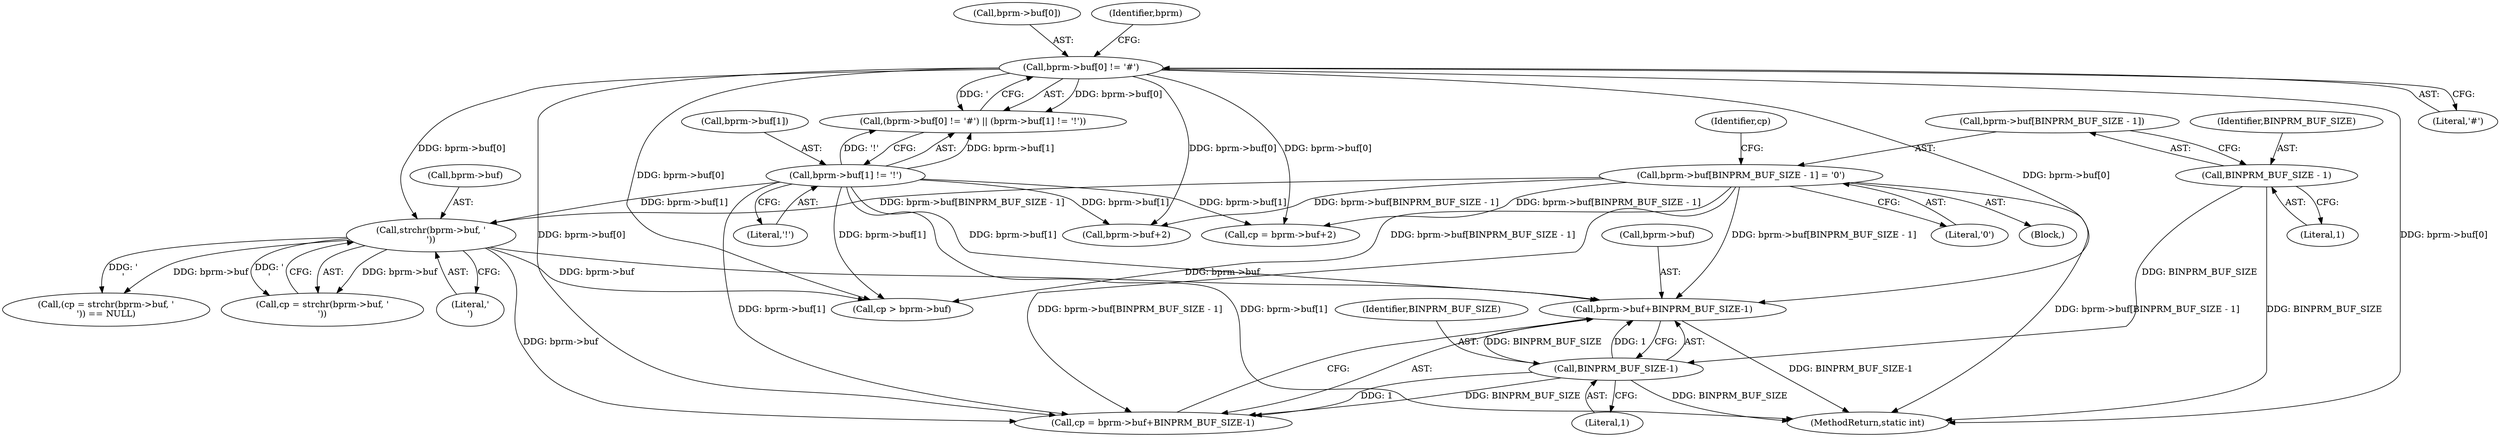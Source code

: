digraph "0_linux_b66c5984017533316fd1951770302649baf1aa33_0@pointer" {
"1000167" [label="(Call,bprm->buf+BINPRM_BUF_SIZE-1)"];
"1000116" [label="(Call,bprm->buf[0] != '#')"];
"1000159" [label="(Call,strchr(bprm->buf, '\n'))"];
"1000146" [label="(Call,bprm->buf[BINPRM_BUF_SIZE - 1] = '\0')"];
"1000123" [label="(Call,bprm->buf[1] != '!')"];
"1000171" [label="(Call,BINPRM_BUF_SIZE-1)"];
"1000151" [label="(Call,BINPRM_BUF_SIZE - 1)"];
"1000122" [label="(Literal,'#')"];
"1000124" [label="(Call,bprm->buf[1])"];
"1000117" [label="(Call,bprm->buf[0])"];
"1000167" [label="(Call,bprm->buf+BINPRM_BUF_SIZE-1)"];
"1000116" [label="(Call,bprm->buf[0] != '#')"];
"1000146" [label="(Call,bprm->buf[BINPRM_BUF_SIZE - 1] = '\0')"];
"1000204" [label="(Call,cp = bprm->buf+2)"];
"1000173" [label="(Literal,1)"];
"1000370" [label="(MethodReturn,static int)"];
"1000171" [label="(Call,BINPRM_BUF_SIZE-1)"];
"1000129" [label="(Literal,'!')"];
"1000165" [label="(Call,cp = bprm->buf+BINPRM_BUF_SIZE-1)"];
"1000115" [label="(Call,(bprm->buf[0] != '#') || (bprm->buf[1] != '!'))"];
"1000153" [label="(Literal,1)"];
"1000156" [label="(Call,(cp = strchr(bprm->buf, '\n')) == NULL)"];
"1000157" [label="(Call,cp = strchr(bprm->buf, '\n'))"];
"1000158" [label="(Identifier,cp)"];
"1000172" [label="(Identifier,BINPRM_BUF_SIZE)"];
"1000163" [label="(Literal,'\n')"];
"1000159" [label="(Call,strchr(bprm->buf, '\n'))"];
"1000151" [label="(Call,BINPRM_BUF_SIZE - 1)"];
"1000154" [label="(Literal,'\0')"];
"1000147" [label="(Call,bprm->buf[BINPRM_BUF_SIZE - 1])"];
"1000152" [label="(Identifier,BINPRM_BUF_SIZE)"];
"1000168" [label="(Call,bprm->buf)"];
"1000107" [label="(Block,)"];
"1000179" [label="(Call,cp > bprm->buf)"];
"1000206" [label="(Call,bprm->buf+2)"];
"1000160" [label="(Call,bprm->buf)"];
"1000123" [label="(Call,bprm->buf[1] != '!')"];
"1000126" [label="(Identifier,bprm)"];
"1000167" -> "1000165"  [label="AST: "];
"1000167" -> "1000171"  [label="CFG: "];
"1000168" -> "1000167"  [label="AST: "];
"1000171" -> "1000167"  [label="AST: "];
"1000165" -> "1000167"  [label="CFG: "];
"1000167" -> "1000370"  [label="DDG: BINPRM_BUF_SIZE-1"];
"1000116" -> "1000167"  [label="DDG: bprm->buf[0]"];
"1000159" -> "1000167"  [label="DDG: bprm->buf"];
"1000146" -> "1000167"  [label="DDG: bprm->buf[BINPRM_BUF_SIZE - 1]"];
"1000123" -> "1000167"  [label="DDG: bprm->buf[1]"];
"1000171" -> "1000167"  [label="DDG: BINPRM_BUF_SIZE"];
"1000171" -> "1000167"  [label="DDG: 1"];
"1000116" -> "1000115"  [label="AST: "];
"1000116" -> "1000122"  [label="CFG: "];
"1000117" -> "1000116"  [label="AST: "];
"1000122" -> "1000116"  [label="AST: "];
"1000126" -> "1000116"  [label="CFG: "];
"1000115" -> "1000116"  [label="CFG: "];
"1000116" -> "1000370"  [label="DDG: bprm->buf[0]"];
"1000116" -> "1000115"  [label="DDG: bprm->buf[0]"];
"1000116" -> "1000115"  [label="DDG: '"];
"1000116" -> "1000159"  [label="DDG: bprm->buf[0]"];
"1000116" -> "1000165"  [label="DDG: bprm->buf[0]"];
"1000116" -> "1000179"  [label="DDG: bprm->buf[0]"];
"1000116" -> "1000204"  [label="DDG: bprm->buf[0]"];
"1000116" -> "1000206"  [label="DDG: bprm->buf[0]"];
"1000159" -> "1000157"  [label="AST: "];
"1000159" -> "1000163"  [label="CFG: "];
"1000160" -> "1000159"  [label="AST: "];
"1000163" -> "1000159"  [label="AST: "];
"1000157" -> "1000159"  [label="CFG: "];
"1000159" -> "1000156"  [label="DDG: bprm->buf"];
"1000159" -> "1000156"  [label="DDG: '\n'"];
"1000159" -> "1000157"  [label="DDG: bprm->buf"];
"1000159" -> "1000157"  [label="DDG: '\n'"];
"1000146" -> "1000159"  [label="DDG: bprm->buf[BINPRM_BUF_SIZE - 1]"];
"1000123" -> "1000159"  [label="DDG: bprm->buf[1]"];
"1000159" -> "1000165"  [label="DDG: bprm->buf"];
"1000159" -> "1000179"  [label="DDG: bprm->buf"];
"1000146" -> "1000107"  [label="AST: "];
"1000146" -> "1000154"  [label="CFG: "];
"1000147" -> "1000146"  [label="AST: "];
"1000154" -> "1000146"  [label="AST: "];
"1000158" -> "1000146"  [label="CFG: "];
"1000146" -> "1000370"  [label="DDG: bprm->buf[BINPRM_BUF_SIZE - 1]"];
"1000146" -> "1000165"  [label="DDG: bprm->buf[BINPRM_BUF_SIZE - 1]"];
"1000146" -> "1000179"  [label="DDG: bprm->buf[BINPRM_BUF_SIZE - 1]"];
"1000146" -> "1000204"  [label="DDG: bprm->buf[BINPRM_BUF_SIZE - 1]"];
"1000146" -> "1000206"  [label="DDG: bprm->buf[BINPRM_BUF_SIZE - 1]"];
"1000123" -> "1000115"  [label="AST: "];
"1000123" -> "1000129"  [label="CFG: "];
"1000124" -> "1000123"  [label="AST: "];
"1000129" -> "1000123"  [label="AST: "];
"1000115" -> "1000123"  [label="CFG: "];
"1000123" -> "1000370"  [label="DDG: bprm->buf[1]"];
"1000123" -> "1000115"  [label="DDG: bprm->buf[1]"];
"1000123" -> "1000115"  [label="DDG: '!'"];
"1000123" -> "1000165"  [label="DDG: bprm->buf[1]"];
"1000123" -> "1000179"  [label="DDG: bprm->buf[1]"];
"1000123" -> "1000204"  [label="DDG: bprm->buf[1]"];
"1000123" -> "1000206"  [label="DDG: bprm->buf[1]"];
"1000171" -> "1000173"  [label="CFG: "];
"1000172" -> "1000171"  [label="AST: "];
"1000173" -> "1000171"  [label="AST: "];
"1000171" -> "1000370"  [label="DDG: BINPRM_BUF_SIZE"];
"1000171" -> "1000165"  [label="DDG: BINPRM_BUF_SIZE"];
"1000171" -> "1000165"  [label="DDG: 1"];
"1000151" -> "1000171"  [label="DDG: BINPRM_BUF_SIZE"];
"1000151" -> "1000147"  [label="AST: "];
"1000151" -> "1000153"  [label="CFG: "];
"1000152" -> "1000151"  [label="AST: "];
"1000153" -> "1000151"  [label="AST: "];
"1000147" -> "1000151"  [label="CFG: "];
"1000151" -> "1000370"  [label="DDG: BINPRM_BUF_SIZE"];
}
